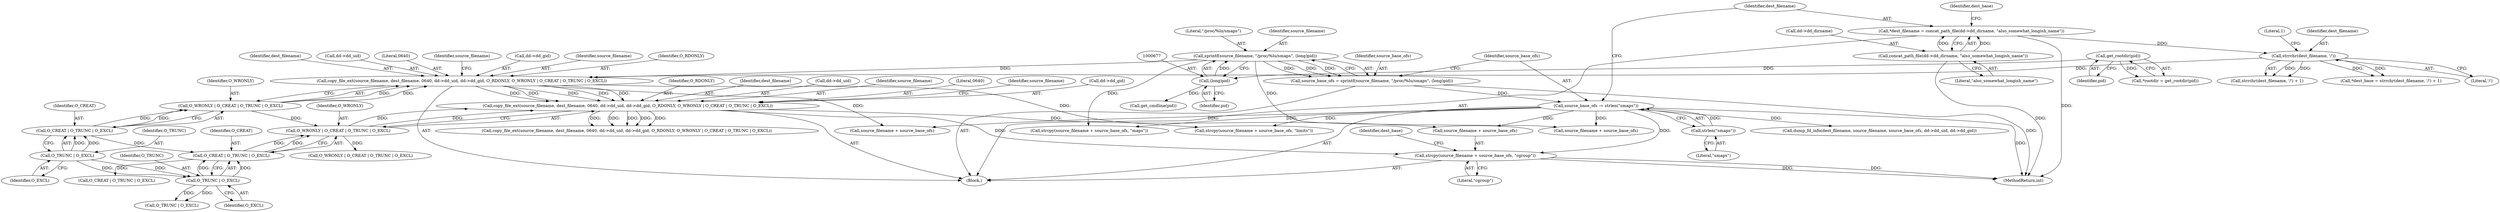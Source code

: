digraph "0_abrt_8939398b82006ba1fec4ed491339fc075f43fc7c_1@API" {
"1000751" [label="(Call,strcpy(source_filename + source_base_ofs, \"cgroup\"))"];
"1000733" [label="(Call,copy_file_ext(source_filename, dest_filename, 0640, dd->dd_uid, dd->dd_gid, O_RDONLY, O_WRONLY | O_CREAT | O_TRUNC | O_EXCL))"];
"1000707" [label="(Call,copy_file_ext(source_filename, dest_filename, 0640, dd->dd_uid, dd->dd_gid, O_RDONLY, O_WRONLY | O_CREAT | O_TRUNC | O_EXCL))"];
"1000673" [label="(Call,sprintf(source_filename, \"/proc/%lu/smaps\", (long)pid))"];
"1000676" [label="(Call,(long)pid)"];
"1000663" [label="(Call,get_rootdir(pid))"];
"1000695" [label="(Call,strrchr(dest_filename, '/'))"];
"1000684" [label="(Call,*dest_filename = concat_path_file(dd->dd_dirname, \"also_somewhat_longish_name\"))"];
"1000686" [label="(Call,concat_path_file(dd->dd_dirname, \"also_somewhat_longish_name\"))"];
"1000718" [label="(Call,O_WRONLY | O_CREAT | O_TRUNC | O_EXCL)"];
"1000720" [label="(Call,O_CREAT | O_TRUNC | O_EXCL)"];
"1000722" [label="(Call,O_TRUNC | O_EXCL)"];
"1000744" [label="(Call,O_WRONLY | O_CREAT | O_TRUNC | O_EXCL)"];
"1000746" [label="(Call,O_CREAT | O_TRUNC | O_EXCL)"];
"1000748" [label="(Call,O_TRUNC | O_EXCL)"];
"1000679" [label="(Call,source_base_ofs -= strlen(\"smaps\"))"];
"1000681" [label="(Call,strlen(\"smaps\"))"];
"1000671" [label="(Call,source_base_ofs = sprintf(source_filename, \"/proc/%lu/smaps\", (long)pid))"];
"1000720" [label="(Call,O_CREAT | O_TRUNC | O_EXCL)"];
"1000714" [label="(Call,dd->dd_gid)"];
"1000752" [label="(Call,source_filename + source_base_ofs)"];
"1000694" [label="(Call,strrchr(dest_filename, '/') + 1)"];
"1000687" [label="(Call,dd->dd_dirname)"];
"1000708" [label="(Identifier,source_filename)"];
"1000755" [label="(Literal,\"cgroup\")"];
"1000699" [label="(Call,strcpy(source_filename + source_base_ofs, \"maps\"))"];
"1000721" [label="(Identifier,O_CREAT)"];
"1000850" [label="(Call,get_cmdline(pid))"];
"1000682" [label="(Literal,\"smaps\")"];
"1000770" [label="(Call,O_WRONLY | O_CREAT | O_TRUNC | O_EXCL)"];
"1000719" [label="(Identifier,O_WRONLY)"];
"1000684" [label="(Call,*dest_filename = concat_path_file(dd->dd_dirname, \"also_somewhat_longish_name\"))"];
"1000717" [label="(Identifier,O_RDONLY)"];
"1000740" [label="(Call,dd->dd_gid)"];
"1000676" [label="(Call,(long)pid)"];
"1000696" [label="(Identifier,dest_filename)"];
"1000664" [label="(Identifier,pid)"];
"1000685" [label="(Identifier,dest_filename)"];
"1000697" [label="(Literal,'/')"];
"1000663" [label="(Call,get_rootdir(pid))"];
"1000681" [label="(Call,strlen(\"smaps\"))"];
"1000680" [label="(Identifier,source_base_ofs)"];
"1000772" [label="(Call,O_CREAT | O_TRUNC | O_EXCL)"];
"1000743" [label="(Identifier,O_RDONLY)"];
"1000725" [label="(Call,strcpy(source_filename + source_base_ofs, \"limits\"))"];
"1000744" [label="(Call,O_WRONLY | O_CREAT | O_TRUNC | O_EXCL)"];
"1000679" [label="(Call,source_base_ofs -= strlen(\"smaps\"))"];
"1000678" [label="(Identifier,pid)"];
"1000700" [label="(Call,source_filename + source_base_ofs)"];
"1000735" [label="(Identifier,dest_filename)"];
"1000718" [label="(Call,O_WRONLY | O_CREAT | O_TRUNC | O_EXCL)"];
"1000673" [label="(Call,sprintf(source_filename, \"/proc/%lu/smaps\", (long)pid))"];
"1000709" [label="(Identifier,dest_filename)"];
"1000774" [label="(Call,O_TRUNC | O_EXCL)"];
"1000674" [label="(Identifier,source_filename)"];
"1000698" [label="(Literal,1)"];
"1000695" [label="(Call,strrchr(dest_filename, '/'))"];
"1000671" [label="(Call,source_base_ofs = sprintf(source_filename, \"/proc/%lu/smaps\", (long)pid))"];
"1000746" [label="(Call,O_CREAT | O_TRUNC | O_EXCL)"];
"1000757" [label="(Identifier,dest_base)"];
"1000759" [label="(Call,copy_file_ext(source_filename, dest_filename, 0640, dd->dd_uid, dd->dd_gid, O_RDONLY, O_WRONLY | O_CREAT | O_TRUNC | O_EXCL))"];
"1000724" [label="(Identifier,O_EXCL)"];
"1000686" [label="(Call,concat_path_file(dd->dd_dirname, \"also_somewhat_longish_name\"))"];
"1000750" [label="(Identifier,O_EXCL)"];
"1000711" [label="(Call,dd->dd_uid)"];
"1000733" [label="(Call,copy_file_ext(source_filename, dest_filename, 0640, dd->dd_uid, dd->dd_gid, O_RDONLY, O_WRONLY | O_CREAT | O_TRUNC | O_EXCL))"];
"1000745" [label="(Identifier,O_WRONLY)"];
"1000661" [label="(Call,*rootdir = get_rootdir(pid))"];
"1000710" [label="(Literal,0640)"];
"1000727" [label="(Identifier,source_filename)"];
"1000749" [label="(Identifier,O_TRUNC)"];
"1000723" [label="(Identifier,O_TRUNC)"];
"1000737" [label="(Call,dd->dd_uid)"];
"1000707" [label="(Call,copy_file_ext(source_filename, dest_filename, 0640, dd->dd_uid, dd->dd_gid, O_RDONLY, O_WRONLY | O_CREAT | O_TRUNC | O_EXCL))"];
"1000726" [label="(Call,source_filename + source_base_ofs)"];
"1000722" [label="(Call,O_TRUNC | O_EXCL)"];
"1000734" [label="(Identifier,source_filename)"];
"1000780" [label="(Call,dump_fd_info(dest_filename, source_filename, source_base_ofs, dd->dd_uid, dd->dd_gid))"];
"1000736" [label="(Literal,0640)"];
"1000751" [label="(Call,strcpy(source_filename + source_base_ofs, \"cgroup\"))"];
"1000692" [label="(Call,*dest_base = strrchr(dest_filename, '/') + 1)"];
"1000693" [label="(Identifier,dest_base)"];
"1000753" [label="(Identifier,source_filename)"];
"1000747" [label="(Identifier,O_CREAT)"];
"1001237" [label="(MethodReturn,int)"];
"1000675" [label="(Literal,\"/proc/%lu/smaps\")"];
"1000748" [label="(Call,O_TRUNC | O_EXCL)"];
"1000659" [label="(Block,)"];
"1000672" [label="(Identifier,source_base_ofs)"];
"1000690" [label="(Literal,\"also_somewhat_longish_name\")"];
"1000751" -> "1000659"  [label="AST: "];
"1000751" -> "1000755"  [label="CFG: "];
"1000752" -> "1000751"  [label="AST: "];
"1000755" -> "1000751"  [label="AST: "];
"1000757" -> "1000751"  [label="CFG: "];
"1000751" -> "1001237"  [label="DDG: "];
"1000751" -> "1001237"  [label="DDG: "];
"1000733" -> "1000751"  [label="DDG: "];
"1000679" -> "1000751"  [label="DDG: "];
"1000733" -> "1000659"  [label="AST: "];
"1000733" -> "1000744"  [label="CFG: "];
"1000734" -> "1000733"  [label="AST: "];
"1000735" -> "1000733"  [label="AST: "];
"1000736" -> "1000733"  [label="AST: "];
"1000737" -> "1000733"  [label="AST: "];
"1000740" -> "1000733"  [label="AST: "];
"1000743" -> "1000733"  [label="AST: "];
"1000744" -> "1000733"  [label="AST: "];
"1000753" -> "1000733"  [label="CFG: "];
"1000707" -> "1000733"  [label="DDG: "];
"1000707" -> "1000733"  [label="DDG: "];
"1000707" -> "1000733"  [label="DDG: "];
"1000707" -> "1000733"  [label="DDG: "];
"1000707" -> "1000733"  [label="DDG: "];
"1000744" -> "1000733"  [label="DDG: "];
"1000744" -> "1000733"  [label="DDG: "];
"1000733" -> "1000752"  [label="DDG: "];
"1000733" -> "1000759"  [label="DDG: "];
"1000733" -> "1000759"  [label="DDG: "];
"1000733" -> "1000759"  [label="DDG: "];
"1000733" -> "1000759"  [label="DDG: "];
"1000733" -> "1000759"  [label="DDG: "];
"1000707" -> "1000659"  [label="AST: "];
"1000707" -> "1000718"  [label="CFG: "];
"1000708" -> "1000707"  [label="AST: "];
"1000709" -> "1000707"  [label="AST: "];
"1000710" -> "1000707"  [label="AST: "];
"1000711" -> "1000707"  [label="AST: "];
"1000714" -> "1000707"  [label="AST: "];
"1000717" -> "1000707"  [label="AST: "];
"1000718" -> "1000707"  [label="AST: "];
"1000727" -> "1000707"  [label="CFG: "];
"1000673" -> "1000707"  [label="DDG: "];
"1000695" -> "1000707"  [label="DDG: "];
"1000718" -> "1000707"  [label="DDG: "];
"1000718" -> "1000707"  [label="DDG: "];
"1000707" -> "1000725"  [label="DDG: "];
"1000707" -> "1000726"  [label="DDG: "];
"1000673" -> "1000671"  [label="AST: "];
"1000673" -> "1000676"  [label="CFG: "];
"1000674" -> "1000673"  [label="AST: "];
"1000675" -> "1000673"  [label="AST: "];
"1000676" -> "1000673"  [label="AST: "];
"1000671" -> "1000673"  [label="CFG: "];
"1000673" -> "1000671"  [label="DDG: "];
"1000673" -> "1000671"  [label="DDG: "];
"1000673" -> "1000671"  [label="DDG: "];
"1000676" -> "1000673"  [label="DDG: "];
"1000673" -> "1000699"  [label="DDG: "];
"1000673" -> "1000700"  [label="DDG: "];
"1000676" -> "1000678"  [label="CFG: "];
"1000677" -> "1000676"  [label="AST: "];
"1000678" -> "1000676"  [label="AST: "];
"1000663" -> "1000676"  [label="DDG: "];
"1000676" -> "1000850"  [label="DDG: "];
"1000663" -> "1000661"  [label="AST: "];
"1000663" -> "1000664"  [label="CFG: "];
"1000664" -> "1000663"  [label="AST: "];
"1000661" -> "1000663"  [label="CFG: "];
"1000663" -> "1000661"  [label="DDG: "];
"1000695" -> "1000694"  [label="AST: "];
"1000695" -> "1000697"  [label="CFG: "];
"1000696" -> "1000695"  [label="AST: "];
"1000697" -> "1000695"  [label="AST: "];
"1000698" -> "1000695"  [label="CFG: "];
"1000695" -> "1000692"  [label="DDG: "];
"1000695" -> "1000692"  [label="DDG: "];
"1000695" -> "1000694"  [label="DDG: "];
"1000695" -> "1000694"  [label="DDG: "];
"1000684" -> "1000695"  [label="DDG: "];
"1000684" -> "1000659"  [label="AST: "];
"1000684" -> "1000686"  [label="CFG: "];
"1000685" -> "1000684"  [label="AST: "];
"1000686" -> "1000684"  [label="AST: "];
"1000693" -> "1000684"  [label="CFG: "];
"1000684" -> "1001237"  [label="DDG: "];
"1000686" -> "1000684"  [label="DDG: "];
"1000686" -> "1000684"  [label="DDG: "];
"1000686" -> "1000690"  [label="CFG: "];
"1000687" -> "1000686"  [label="AST: "];
"1000690" -> "1000686"  [label="AST: "];
"1000686" -> "1001237"  [label="DDG: "];
"1000718" -> "1000720"  [label="CFG: "];
"1000719" -> "1000718"  [label="AST: "];
"1000720" -> "1000718"  [label="AST: "];
"1000720" -> "1000718"  [label="DDG: "];
"1000720" -> "1000718"  [label="DDG: "];
"1000718" -> "1000744"  [label="DDG: "];
"1000720" -> "1000722"  [label="CFG: "];
"1000721" -> "1000720"  [label="AST: "];
"1000722" -> "1000720"  [label="AST: "];
"1000722" -> "1000720"  [label="DDG: "];
"1000722" -> "1000720"  [label="DDG: "];
"1000720" -> "1000746"  [label="DDG: "];
"1000722" -> "1000724"  [label="CFG: "];
"1000723" -> "1000722"  [label="AST: "];
"1000724" -> "1000722"  [label="AST: "];
"1000722" -> "1000748"  [label="DDG: "];
"1000722" -> "1000748"  [label="DDG: "];
"1000744" -> "1000746"  [label="CFG: "];
"1000745" -> "1000744"  [label="AST: "];
"1000746" -> "1000744"  [label="AST: "];
"1000746" -> "1000744"  [label="DDG: "];
"1000746" -> "1000744"  [label="DDG: "];
"1000744" -> "1000770"  [label="DDG: "];
"1000746" -> "1000748"  [label="CFG: "];
"1000747" -> "1000746"  [label="AST: "];
"1000748" -> "1000746"  [label="AST: "];
"1000748" -> "1000746"  [label="DDG: "];
"1000748" -> "1000746"  [label="DDG: "];
"1000746" -> "1000772"  [label="DDG: "];
"1000748" -> "1000750"  [label="CFG: "];
"1000749" -> "1000748"  [label="AST: "];
"1000750" -> "1000748"  [label="AST: "];
"1000748" -> "1000774"  [label="DDG: "];
"1000748" -> "1000774"  [label="DDG: "];
"1000679" -> "1000659"  [label="AST: "];
"1000679" -> "1000681"  [label="CFG: "];
"1000680" -> "1000679"  [label="AST: "];
"1000681" -> "1000679"  [label="AST: "];
"1000685" -> "1000679"  [label="CFG: "];
"1000679" -> "1001237"  [label="DDG: "];
"1000681" -> "1000679"  [label="DDG: "];
"1000671" -> "1000679"  [label="DDG: "];
"1000679" -> "1000699"  [label="DDG: "];
"1000679" -> "1000700"  [label="DDG: "];
"1000679" -> "1000725"  [label="DDG: "];
"1000679" -> "1000726"  [label="DDG: "];
"1000679" -> "1000752"  [label="DDG: "];
"1000679" -> "1000780"  [label="DDG: "];
"1000681" -> "1000682"  [label="CFG: "];
"1000682" -> "1000681"  [label="AST: "];
"1000671" -> "1000659"  [label="AST: "];
"1000672" -> "1000671"  [label="AST: "];
"1000680" -> "1000671"  [label="CFG: "];
"1000671" -> "1001237"  [label="DDG: "];
}
